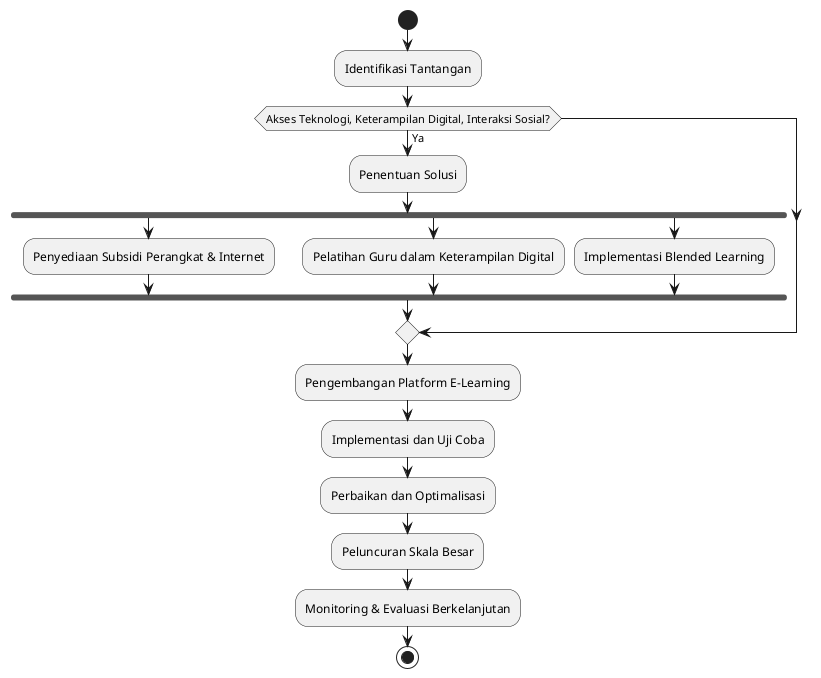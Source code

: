 @startuml

' Flowchart
start
:Identifikasi Tantangan;
  if (Akses Teknologi, Keterampilan Digital, Interaksi Sosial?) then (Ya)
    :Penentuan Solusi;
    fork
      :Penyediaan Subsidi Perangkat & Internet;
    fork again
      :Pelatihan Guru dalam Keterampilan Digital;
    fork again
      :Implementasi Blended Learning;
    end fork
  endif
:Pengembangan Platform E-Learning;
:Implementasi dan Uji Coba;
:Perbaikan dan Optimalisasi;
:Peluncuran Skala Besar;
:Monitoring & Evaluasi Berkelanjutan;
stop
@enduml